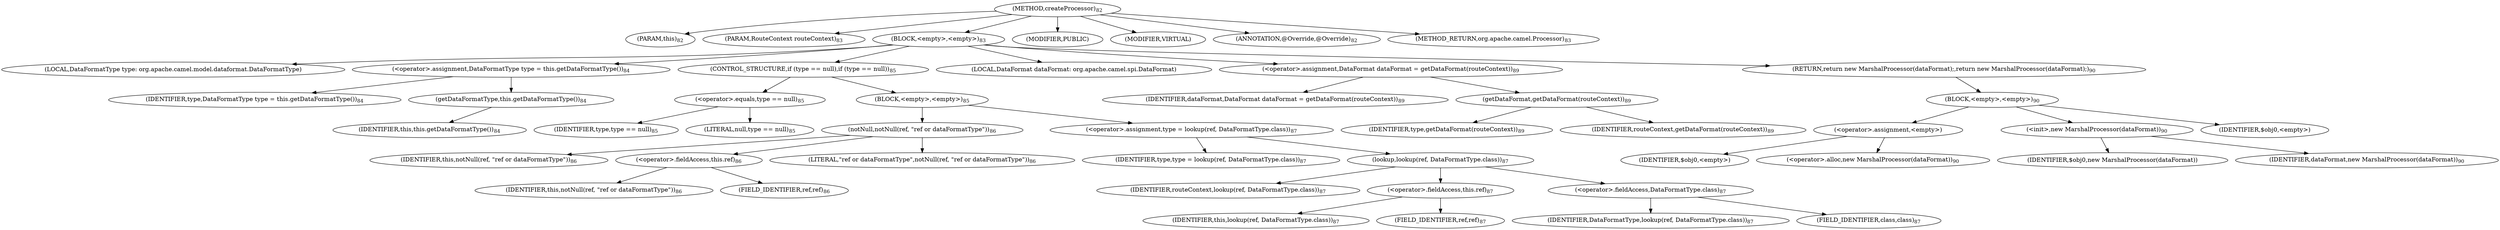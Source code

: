 digraph "createProcessor" {  
"129" [label = <(METHOD,createProcessor)<SUB>82</SUB>> ]
"12" [label = <(PARAM,this)<SUB>82</SUB>> ]
"130" [label = <(PARAM,RouteContext routeContext)<SUB>83</SUB>> ]
"131" [label = <(BLOCK,&lt;empty&gt;,&lt;empty&gt;)<SUB>83</SUB>> ]
"132" [label = <(LOCAL,DataFormatType type: org.apache.camel.model.dataformat.DataFormatType)> ]
"133" [label = <(&lt;operator&gt;.assignment,DataFormatType type = this.getDataFormatType())<SUB>84</SUB>> ]
"134" [label = <(IDENTIFIER,type,DataFormatType type = this.getDataFormatType())<SUB>84</SUB>> ]
"135" [label = <(getDataFormatType,this.getDataFormatType())<SUB>84</SUB>> ]
"11" [label = <(IDENTIFIER,this,this.getDataFormatType())<SUB>84</SUB>> ]
"136" [label = <(CONTROL_STRUCTURE,if (type == null),if (type == null))<SUB>85</SUB>> ]
"137" [label = <(&lt;operator&gt;.equals,type == null)<SUB>85</SUB>> ]
"138" [label = <(IDENTIFIER,type,type == null)<SUB>85</SUB>> ]
"139" [label = <(LITERAL,null,type == null)<SUB>85</SUB>> ]
"140" [label = <(BLOCK,&lt;empty&gt;,&lt;empty&gt;)<SUB>85</SUB>> ]
"141" [label = <(notNull,notNull(ref, &quot;ref or dataFormatType&quot;))<SUB>86</SUB>> ]
"13" [label = <(IDENTIFIER,this,notNull(ref, &quot;ref or dataFormatType&quot;))<SUB>86</SUB>> ]
"142" [label = <(&lt;operator&gt;.fieldAccess,this.ref)<SUB>86</SUB>> ]
"143" [label = <(IDENTIFIER,this,notNull(ref, &quot;ref or dataFormatType&quot;))<SUB>86</SUB>> ]
"144" [label = <(FIELD_IDENTIFIER,ref,ref)<SUB>86</SUB>> ]
"145" [label = <(LITERAL,&quot;ref or dataFormatType&quot;,notNull(ref, &quot;ref or dataFormatType&quot;))<SUB>86</SUB>> ]
"146" [label = <(&lt;operator&gt;.assignment,type = lookup(ref, DataFormatType.class))<SUB>87</SUB>> ]
"147" [label = <(IDENTIFIER,type,type = lookup(ref, DataFormatType.class))<SUB>87</SUB>> ]
"148" [label = <(lookup,lookup(ref, DataFormatType.class))<SUB>87</SUB>> ]
"149" [label = <(IDENTIFIER,routeContext,lookup(ref, DataFormatType.class))<SUB>87</SUB>> ]
"150" [label = <(&lt;operator&gt;.fieldAccess,this.ref)<SUB>87</SUB>> ]
"151" [label = <(IDENTIFIER,this,lookup(ref, DataFormatType.class))<SUB>87</SUB>> ]
"152" [label = <(FIELD_IDENTIFIER,ref,ref)<SUB>87</SUB>> ]
"153" [label = <(&lt;operator&gt;.fieldAccess,DataFormatType.class)<SUB>87</SUB>> ]
"154" [label = <(IDENTIFIER,DataFormatType,lookup(ref, DataFormatType.class))<SUB>87</SUB>> ]
"155" [label = <(FIELD_IDENTIFIER,class,class)<SUB>87</SUB>> ]
"156" [label = <(LOCAL,DataFormat dataFormat: org.apache.camel.spi.DataFormat)> ]
"157" [label = <(&lt;operator&gt;.assignment,DataFormat dataFormat = getDataFormat(routeContext))<SUB>89</SUB>> ]
"158" [label = <(IDENTIFIER,dataFormat,DataFormat dataFormat = getDataFormat(routeContext))<SUB>89</SUB>> ]
"159" [label = <(getDataFormat,getDataFormat(routeContext))<SUB>89</SUB>> ]
"160" [label = <(IDENTIFIER,type,getDataFormat(routeContext))<SUB>89</SUB>> ]
"161" [label = <(IDENTIFIER,routeContext,getDataFormat(routeContext))<SUB>89</SUB>> ]
"162" [label = <(RETURN,return new MarshalProcessor(dataFormat);,return new MarshalProcessor(dataFormat);)<SUB>90</SUB>> ]
"163" [label = <(BLOCK,&lt;empty&gt;,&lt;empty&gt;)<SUB>90</SUB>> ]
"164" [label = <(&lt;operator&gt;.assignment,&lt;empty&gt;)> ]
"165" [label = <(IDENTIFIER,$obj0,&lt;empty&gt;)> ]
"166" [label = <(&lt;operator&gt;.alloc,new MarshalProcessor(dataFormat))<SUB>90</SUB>> ]
"167" [label = <(&lt;init&gt;,new MarshalProcessor(dataFormat))<SUB>90</SUB>> ]
"168" [label = <(IDENTIFIER,$obj0,new MarshalProcessor(dataFormat))> ]
"169" [label = <(IDENTIFIER,dataFormat,new MarshalProcessor(dataFormat))<SUB>90</SUB>> ]
"170" [label = <(IDENTIFIER,$obj0,&lt;empty&gt;)> ]
"171" [label = <(MODIFIER,PUBLIC)> ]
"172" [label = <(MODIFIER,VIRTUAL)> ]
"173" [label = <(ANNOTATION,@Override,@Override)<SUB>82</SUB>> ]
"174" [label = <(METHOD_RETURN,org.apache.camel.Processor)<SUB>83</SUB>> ]
  "129" -> "12" 
  "129" -> "130" 
  "129" -> "131" 
  "129" -> "171" 
  "129" -> "172" 
  "129" -> "173" 
  "129" -> "174" 
  "131" -> "132" 
  "131" -> "133" 
  "131" -> "136" 
  "131" -> "156" 
  "131" -> "157" 
  "131" -> "162" 
  "133" -> "134" 
  "133" -> "135" 
  "135" -> "11" 
  "136" -> "137" 
  "136" -> "140" 
  "137" -> "138" 
  "137" -> "139" 
  "140" -> "141" 
  "140" -> "146" 
  "141" -> "13" 
  "141" -> "142" 
  "141" -> "145" 
  "142" -> "143" 
  "142" -> "144" 
  "146" -> "147" 
  "146" -> "148" 
  "148" -> "149" 
  "148" -> "150" 
  "148" -> "153" 
  "150" -> "151" 
  "150" -> "152" 
  "153" -> "154" 
  "153" -> "155" 
  "157" -> "158" 
  "157" -> "159" 
  "159" -> "160" 
  "159" -> "161" 
  "162" -> "163" 
  "163" -> "164" 
  "163" -> "167" 
  "163" -> "170" 
  "164" -> "165" 
  "164" -> "166" 
  "167" -> "168" 
  "167" -> "169" 
}
